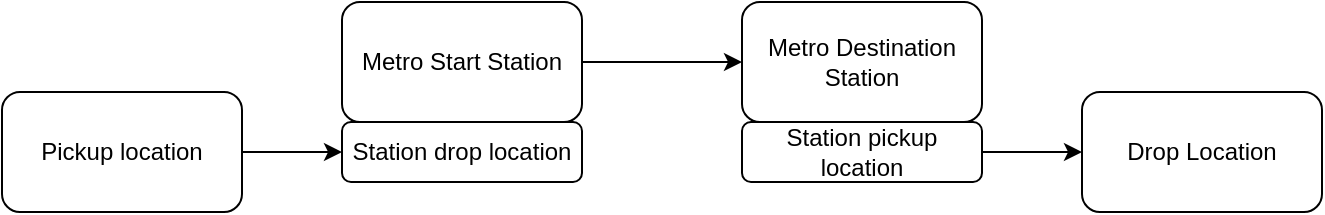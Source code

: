 <mxfile version="16.6.0" type="github"><diagram id="2aFG_bIskjIe4CJkVF8U" name="Page-1"><mxGraphModel dx="2225" dy="1780" grid="1" gridSize="10" guides="1" tooltips="1" connect="1" arrows="1" fold="1" page="1" pageScale="1" pageWidth="413" pageHeight="583" math="0" shadow="0"><root><mxCell id="0"/><mxCell id="1" parent="0"/><mxCell id="eRH2dpSX9EcVz8PTgkbB-2" value="Metro Start Station" style="rounded=1;whiteSpace=wrap;html=1;" vertex="1" parent="1"><mxGeometry x="280" y="120" width="120" height="60" as="geometry"/></mxCell><mxCell id="eRH2dpSX9EcVz8PTgkbB-4" value="Station drop location" style="rounded=1;whiteSpace=wrap;html=1;" vertex="1" parent="1"><mxGeometry x="280" y="180" width="120" height="30" as="geometry"/></mxCell><mxCell id="eRH2dpSX9EcVz8PTgkbB-5" value="&lt;span&gt;Metro Destination Station&lt;/span&gt;" style="rounded=1;whiteSpace=wrap;html=1;" vertex="1" parent="1"><mxGeometry x="480" y="120" width="120" height="60" as="geometry"/></mxCell><mxCell id="eRH2dpSX9EcVz8PTgkbB-6" value="Drop Location" style="rounded=1;whiteSpace=wrap;html=1;" vertex="1" parent="1"><mxGeometry x="650" y="165" width="120" height="60" as="geometry"/></mxCell><mxCell id="eRH2dpSX9EcVz8PTgkbB-7" value="Pickup location" style="rounded=1;whiteSpace=wrap;html=1;" vertex="1" parent="1"><mxGeometry x="110" y="165" width="120" height="60" as="geometry"/></mxCell><mxCell id="eRH2dpSX9EcVz8PTgkbB-8" value="Station pickup location" style="rounded=1;whiteSpace=wrap;html=1;" vertex="1" parent="1"><mxGeometry x="480" y="180" width="120" height="30" as="geometry"/></mxCell><mxCell id="eRH2dpSX9EcVz8PTgkbB-10" value="" style="endArrow=classic;html=1;rounded=0;exitX=1;exitY=0.5;exitDx=0;exitDy=0;entryX=0;entryY=0.5;entryDx=0;entryDy=0;" edge="1" parent="1" source="eRH2dpSX9EcVz8PTgkbB-7" target="eRH2dpSX9EcVz8PTgkbB-4"><mxGeometry width="50" height="50" relative="1" as="geometry"><mxPoint x="430" y="350" as="sourcePoint"/><mxPoint x="480" y="300" as="targetPoint"/></mxGeometry></mxCell><mxCell id="eRH2dpSX9EcVz8PTgkbB-11" value="" style="endArrow=classic;html=1;rounded=0;exitX=1;exitY=0.5;exitDx=0;exitDy=0;entryX=0;entryY=0.5;entryDx=0;entryDy=0;" edge="1" parent="1" source="eRH2dpSX9EcVz8PTgkbB-2" target="eRH2dpSX9EcVz8PTgkbB-5"><mxGeometry width="50" height="50" relative="1" as="geometry"><mxPoint x="240" y="180" as="sourcePoint"/><mxPoint x="290" y="205" as="targetPoint"/></mxGeometry></mxCell><mxCell id="eRH2dpSX9EcVz8PTgkbB-12" value="" style="endArrow=classic;html=1;rounded=0;exitX=1;exitY=0.5;exitDx=0;exitDy=0;entryX=0;entryY=0.5;entryDx=0;entryDy=0;" edge="1" parent="1" source="eRH2dpSX9EcVz8PTgkbB-8" target="eRH2dpSX9EcVz8PTgkbB-6"><mxGeometry width="50" height="50" relative="1" as="geometry"><mxPoint x="250" y="190" as="sourcePoint"/><mxPoint x="300" y="215" as="targetPoint"/></mxGeometry></mxCell></root></mxGraphModel></diagram></mxfile>